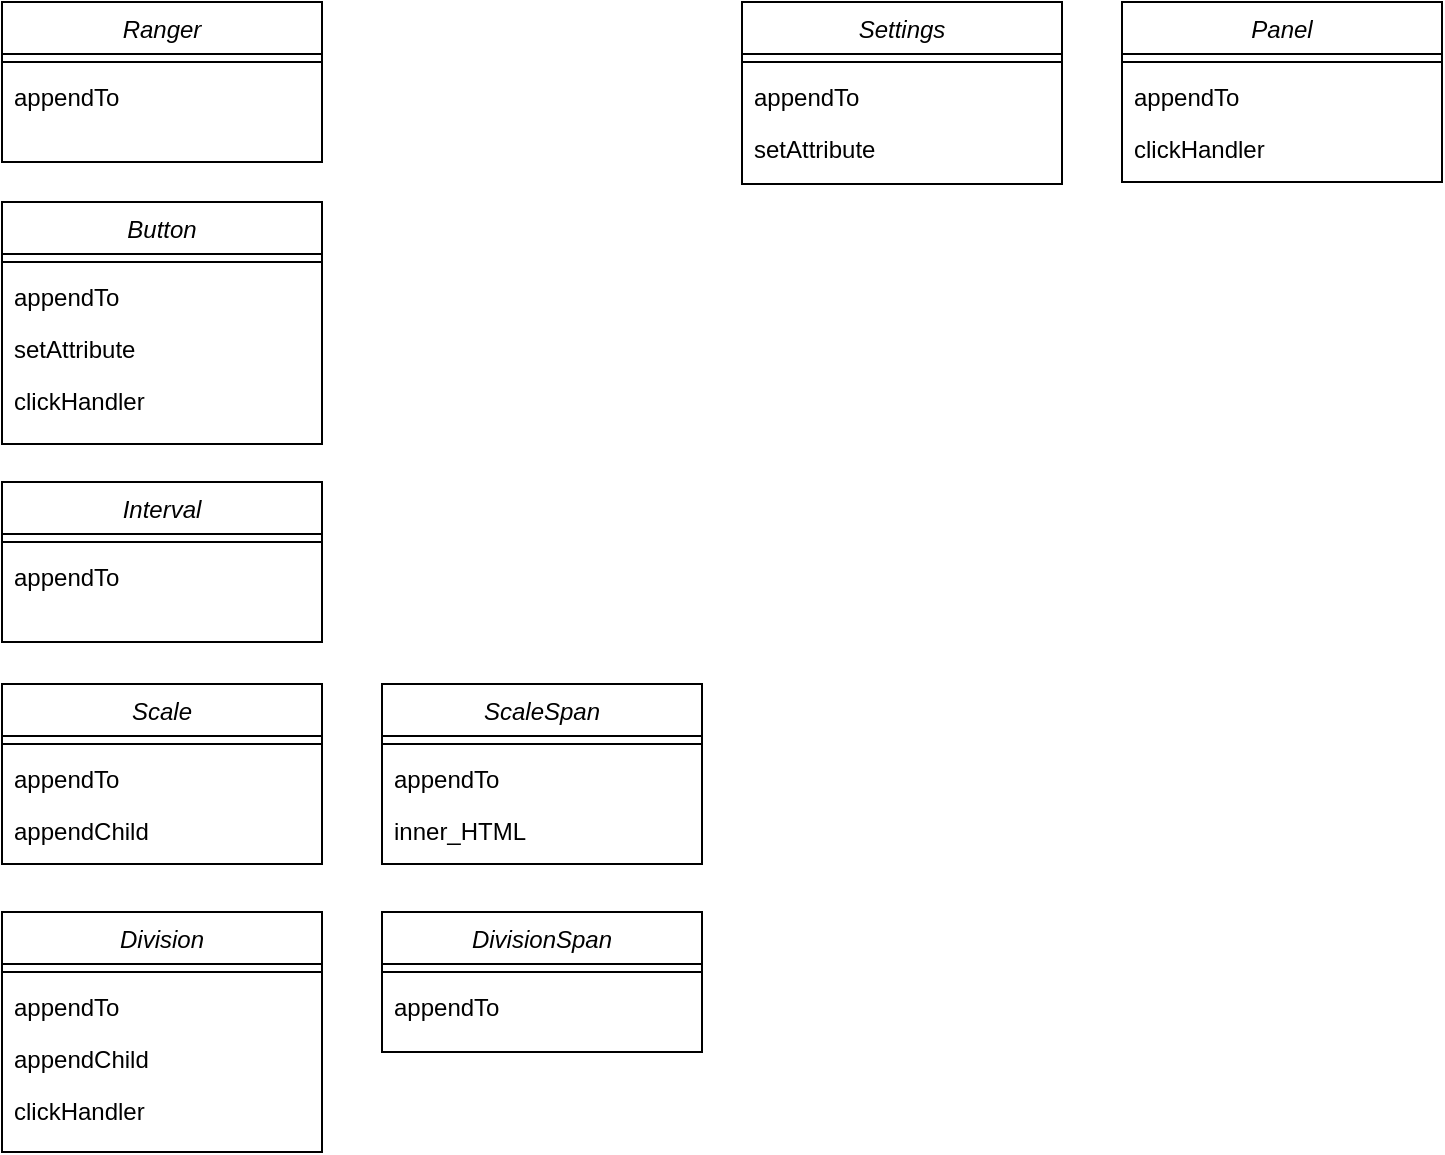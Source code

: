 <mxfile version="16.5.6" type="github">
  <diagram id="4oNHksPGrtwB8nCwJLuN" name="Page-1">
    <mxGraphModel dx="1102" dy="622" grid="1" gridSize="10" guides="1" tooltips="1" connect="1" arrows="1" fold="1" page="1" pageScale="1" pageWidth="827" pageHeight="1169" math="0" shadow="0">
      <root>
        <mxCell id="0" />
        <mxCell id="1" parent="0" />
        <mxCell id="jK2L7hYgHB_cqlz21hnX-1" value="Ranger" style="swimlane;fontStyle=2;align=center;verticalAlign=top;childLayout=stackLayout;horizontal=1;startSize=26;horizontalStack=0;resizeParent=1;resizeLast=0;collapsible=1;marginBottom=0;rounded=0;shadow=0;strokeWidth=1;" vertex="1" parent="1">
          <mxGeometry x="70" y="60" width="160" height="80" as="geometry">
            <mxRectangle x="230" y="140" width="160" height="26" as="alternateBounds" />
          </mxGeometry>
        </mxCell>
        <mxCell id="jK2L7hYgHB_cqlz21hnX-2" value="" style="line;html=1;strokeWidth=1;align=left;verticalAlign=middle;spacingTop=-1;spacingLeft=3;spacingRight=3;rotatable=0;labelPosition=right;points=[];portConstraint=eastwest;" vertex="1" parent="jK2L7hYgHB_cqlz21hnX-1">
          <mxGeometry y="26" width="160" height="8" as="geometry" />
        </mxCell>
        <mxCell id="jK2L7hYgHB_cqlz21hnX-3" value="appendTo" style="text;align=left;verticalAlign=top;spacingLeft=4;spacingRight=4;overflow=hidden;rotatable=0;points=[[0,0.5],[1,0.5]];portConstraint=eastwest;" vertex="1" parent="jK2L7hYgHB_cqlz21hnX-1">
          <mxGeometry y="34" width="160" height="26" as="geometry" />
        </mxCell>
        <mxCell id="jK2L7hYgHB_cqlz21hnX-4" value="Interval" style="swimlane;fontStyle=2;align=center;verticalAlign=top;childLayout=stackLayout;horizontal=1;startSize=26;horizontalStack=0;resizeParent=1;resizeLast=0;collapsible=1;marginBottom=0;rounded=0;shadow=0;strokeWidth=1;" vertex="1" parent="1">
          <mxGeometry x="70" y="300" width="160" height="80" as="geometry">
            <mxRectangle x="230" y="140" width="160" height="26" as="alternateBounds" />
          </mxGeometry>
        </mxCell>
        <mxCell id="jK2L7hYgHB_cqlz21hnX-5" value="" style="line;html=1;strokeWidth=1;align=left;verticalAlign=middle;spacingTop=-1;spacingLeft=3;spacingRight=3;rotatable=0;labelPosition=right;points=[];portConstraint=eastwest;" vertex="1" parent="jK2L7hYgHB_cqlz21hnX-4">
          <mxGeometry y="26" width="160" height="8" as="geometry" />
        </mxCell>
        <mxCell id="jK2L7hYgHB_cqlz21hnX-6" value="appendTo" style="text;align=left;verticalAlign=top;spacingLeft=4;spacingRight=4;overflow=hidden;rotatable=0;points=[[0,0.5],[1,0.5]];portConstraint=eastwest;" vertex="1" parent="jK2L7hYgHB_cqlz21hnX-4">
          <mxGeometry y="34" width="160" height="26" as="geometry" />
        </mxCell>
        <mxCell id="jK2L7hYgHB_cqlz21hnX-7" value="Button" style="swimlane;fontStyle=2;align=center;verticalAlign=top;childLayout=stackLayout;horizontal=1;startSize=26;horizontalStack=0;resizeParent=1;resizeLast=0;collapsible=1;marginBottom=0;rounded=0;shadow=0;strokeWidth=1;" vertex="1" parent="1">
          <mxGeometry x="70" y="160" width="160" height="121" as="geometry">
            <mxRectangle x="230" y="140" width="160" height="26" as="alternateBounds" />
          </mxGeometry>
        </mxCell>
        <mxCell id="jK2L7hYgHB_cqlz21hnX-8" value="" style="line;html=1;strokeWidth=1;align=left;verticalAlign=middle;spacingTop=-1;spacingLeft=3;spacingRight=3;rotatable=0;labelPosition=right;points=[];portConstraint=eastwest;" vertex="1" parent="jK2L7hYgHB_cqlz21hnX-7">
          <mxGeometry y="26" width="160" height="8" as="geometry" />
        </mxCell>
        <mxCell id="jK2L7hYgHB_cqlz21hnX-9" value="appendTo" style="text;align=left;verticalAlign=top;spacingLeft=4;spacingRight=4;overflow=hidden;rotatable=0;points=[[0,0.5],[1,0.5]];portConstraint=eastwest;" vertex="1" parent="jK2L7hYgHB_cqlz21hnX-7">
          <mxGeometry y="34" width="160" height="26" as="geometry" />
        </mxCell>
        <mxCell id="jK2L7hYgHB_cqlz21hnX-10" value="setAttribute" style="text;align=left;verticalAlign=top;spacingLeft=4;spacingRight=4;overflow=hidden;rotatable=0;points=[[0,0.5],[1,0.5]];portConstraint=eastwest;" vertex="1" parent="jK2L7hYgHB_cqlz21hnX-7">
          <mxGeometry y="60" width="160" height="26" as="geometry" />
        </mxCell>
        <mxCell id="jK2L7hYgHB_cqlz21hnX-11" value="clickHandler" style="text;align=left;verticalAlign=top;spacingLeft=4;spacingRight=4;overflow=hidden;rotatable=0;points=[[0,0.5],[1,0.5]];portConstraint=eastwest;" vertex="1" parent="jK2L7hYgHB_cqlz21hnX-7">
          <mxGeometry y="86" width="160" height="26" as="geometry" />
        </mxCell>
        <mxCell id="jK2L7hYgHB_cqlz21hnX-12" value="Scale" style="swimlane;fontStyle=2;align=center;verticalAlign=top;childLayout=stackLayout;horizontal=1;startSize=26;horizontalStack=0;resizeParent=1;resizeLast=0;collapsible=1;marginBottom=0;rounded=0;shadow=0;strokeWidth=1;" vertex="1" parent="1">
          <mxGeometry x="70" y="401" width="160" height="90" as="geometry">
            <mxRectangle x="230" y="140" width="160" height="26" as="alternateBounds" />
          </mxGeometry>
        </mxCell>
        <mxCell id="jK2L7hYgHB_cqlz21hnX-13" value="" style="line;html=1;strokeWidth=1;align=left;verticalAlign=middle;spacingTop=-1;spacingLeft=3;spacingRight=3;rotatable=0;labelPosition=right;points=[];portConstraint=eastwest;" vertex="1" parent="jK2L7hYgHB_cqlz21hnX-12">
          <mxGeometry y="26" width="160" height="8" as="geometry" />
        </mxCell>
        <mxCell id="jK2L7hYgHB_cqlz21hnX-14" value="appendTo" style="text;align=left;verticalAlign=top;spacingLeft=4;spacingRight=4;overflow=hidden;rotatable=0;points=[[0,0.5],[1,0.5]];portConstraint=eastwest;" vertex="1" parent="jK2L7hYgHB_cqlz21hnX-12">
          <mxGeometry y="34" width="160" height="26" as="geometry" />
        </mxCell>
        <mxCell id="jK2L7hYgHB_cqlz21hnX-15" value="appendChild" style="text;align=left;verticalAlign=top;spacingLeft=4;spacingRight=4;overflow=hidden;rotatable=0;points=[[0,0.5],[1,0.5]];portConstraint=eastwest;" vertex="1" parent="jK2L7hYgHB_cqlz21hnX-12">
          <mxGeometry y="60" width="160" height="26" as="geometry" />
        </mxCell>
        <mxCell id="jK2L7hYgHB_cqlz21hnX-16" value="ScaleSpan" style="swimlane;fontStyle=2;align=center;verticalAlign=top;childLayout=stackLayout;horizontal=1;startSize=26;horizontalStack=0;resizeParent=1;resizeLast=0;collapsible=1;marginBottom=0;rounded=0;shadow=0;strokeWidth=1;" vertex="1" parent="1">
          <mxGeometry x="260" y="401" width="160" height="90" as="geometry">
            <mxRectangle x="230" y="140" width="160" height="26" as="alternateBounds" />
          </mxGeometry>
        </mxCell>
        <mxCell id="jK2L7hYgHB_cqlz21hnX-17" value="" style="line;html=1;strokeWidth=1;align=left;verticalAlign=middle;spacingTop=-1;spacingLeft=3;spacingRight=3;rotatable=0;labelPosition=right;points=[];portConstraint=eastwest;" vertex="1" parent="jK2L7hYgHB_cqlz21hnX-16">
          <mxGeometry y="26" width="160" height="8" as="geometry" />
        </mxCell>
        <mxCell id="jK2L7hYgHB_cqlz21hnX-18" value="appendTo" style="text;align=left;verticalAlign=top;spacingLeft=4;spacingRight=4;overflow=hidden;rotatable=0;points=[[0,0.5],[1,0.5]];portConstraint=eastwest;" vertex="1" parent="jK2L7hYgHB_cqlz21hnX-16">
          <mxGeometry y="34" width="160" height="26" as="geometry" />
        </mxCell>
        <mxCell id="jK2L7hYgHB_cqlz21hnX-19" value="inner_HTML" style="text;align=left;verticalAlign=top;spacingLeft=4;spacingRight=4;overflow=hidden;rotatable=0;points=[[0,0.5],[1,0.5]];portConstraint=eastwest;" vertex="1" parent="jK2L7hYgHB_cqlz21hnX-16">
          <mxGeometry y="60" width="160" height="26" as="geometry" />
        </mxCell>
        <mxCell id="jK2L7hYgHB_cqlz21hnX-20" value="Division" style="swimlane;fontStyle=2;align=center;verticalAlign=top;childLayout=stackLayout;horizontal=1;startSize=26;horizontalStack=0;resizeParent=1;resizeLast=0;collapsible=1;marginBottom=0;rounded=0;shadow=0;strokeWidth=1;" vertex="1" parent="1">
          <mxGeometry x="70" y="515" width="160" height="120" as="geometry">
            <mxRectangle x="230" y="140" width="160" height="26" as="alternateBounds" />
          </mxGeometry>
        </mxCell>
        <mxCell id="jK2L7hYgHB_cqlz21hnX-21" value="" style="line;html=1;strokeWidth=1;align=left;verticalAlign=middle;spacingTop=-1;spacingLeft=3;spacingRight=3;rotatable=0;labelPosition=right;points=[];portConstraint=eastwest;" vertex="1" parent="jK2L7hYgHB_cqlz21hnX-20">
          <mxGeometry y="26" width="160" height="8" as="geometry" />
        </mxCell>
        <mxCell id="jK2L7hYgHB_cqlz21hnX-22" value="appendTo" style="text;align=left;verticalAlign=top;spacingLeft=4;spacingRight=4;overflow=hidden;rotatable=0;points=[[0,0.5],[1,0.5]];portConstraint=eastwest;" vertex="1" parent="jK2L7hYgHB_cqlz21hnX-20">
          <mxGeometry y="34" width="160" height="26" as="geometry" />
        </mxCell>
        <mxCell id="jK2L7hYgHB_cqlz21hnX-23" value="appendChild" style="text;align=left;verticalAlign=top;spacingLeft=4;spacingRight=4;overflow=hidden;rotatable=0;points=[[0,0.5],[1,0.5]];portConstraint=eastwest;" vertex="1" parent="jK2L7hYgHB_cqlz21hnX-20">
          <mxGeometry y="60" width="160" height="26" as="geometry" />
        </mxCell>
        <mxCell id="jK2L7hYgHB_cqlz21hnX-24" value="clickHandler" style="text;align=left;verticalAlign=top;spacingLeft=4;spacingRight=4;overflow=hidden;rotatable=0;points=[[0,0.5],[1,0.5]];portConstraint=eastwest;" vertex="1" parent="jK2L7hYgHB_cqlz21hnX-20">
          <mxGeometry y="86" width="160" height="26" as="geometry" />
        </mxCell>
        <mxCell id="jK2L7hYgHB_cqlz21hnX-25" value="DivisionSpan" style="swimlane;fontStyle=2;align=center;verticalAlign=top;childLayout=stackLayout;horizontal=1;startSize=26;horizontalStack=0;resizeParent=1;resizeLast=0;collapsible=1;marginBottom=0;rounded=0;shadow=0;strokeWidth=1;" vertex="1" parent="1">
          <mxGeometry x="260" y="515" width="160" height="70" as="geometry">
            <mxRectangle x="230" y="140" width="160" height="26" as="alternateBounds" />
          </mxGeometry>
        </mxCell>
        <mxCell id="jK2L7hYgHB_cqlz21hnX-26" value="" style="line;html=1;strokeWidth=1;align=left;verticalAlign=middle;spacingTop=-1;spacingLeft=3;spacingRight=3;rotatable=0;labelPosition=right;points=[];portConstraint=eastwest;" vertex="1" parent="jK2L7hYgHB_cqlz21hnX-25">
          <mxGeometry y="26" width="160" height="8" as="geometry" />
        </mxCell>
        <mxCell id="jK2L7hYgHB_cqlz21hnX-27" value="appendTo" style="text;align=left;verticalAlign=top;spacingLeft=4;spacingRight=4;overflow=hidden;rotatable=0;points=[[0,0.5],[1,0.5]];portConstraint=eastwest;" vertex="1" parent="jK2L7hYgHB_cqlz21hnX-25">
          <mxGeometry y="34" width="160" height="26" as="geometry" />
        </mxCell>
        <mxCell id="jK2L7hYgHB_cqlz21hnX-28" value="Panel" style="swimlane;fontStyle=2;align=center;verticalAlign=top;childLayout=stackLayout;horizontal=1;startSize=26;horizontalStack=0;resizeParent=1;resizeLast=0;collapsible=1;marginBottom=0;rounded=0;shadow=0;strokeWidth=1;" vertex="1" parent="1">
          <mxGeometry x="630" y="60" width="160" height="90" as="geometry">
            <mxRectangle x="230" y="140" width="160" height="26" as="alternateBounds" />
          </mxGeometry>
        </mxCell>
        <mxCell id="jK2L7hYgHB_cqlz21hnX-29" value="" style="line;html=1;strokeWidth=1;align=left;verticalAlign=middle;spacingTop=-1;spacingLeft=3;spacingRight=3;rotatable=0;labelPosition=right;points=[];portConstraint=eastwest;" vertex="1" parent="jK2L7hYgHB_cqlz21hnX-28">
          <mxGeometry y="26" width="160" height="8" as="geometry" />
        </mxCell>
        <mxCell id="jK2L7hYgHB_cqlz21hnX-30" value="appendTo" style="text;align=left;verticalAlign=top;spacingLeft=4;spacingRight=4;overflow=hidden;rotatable=0;points=[[0,0.5],[1,0.5]];portConstraint=eastwest;" vertex="1" parent="jK2L7hYgHB_cqlz21hnX-28">
          <mxGeometry y="34" width="160" height="26" as="geometry" />
        </mxCell>
        <mxCell id="jK2L7hYgHB_cqlz21hnX-31" value="clickHandler" style="text;align=left;verticalAlign=top;spacingLeft=4;spacingRight=4;overflow=hidden;rotatable=0;points=[[0,0.5],[1,0.5]];portConstraint=eastwest;" vertex="1" parent="jK2L7hYgHB_cqlz21hnX-28">
          <mxGeometry y="60" width="160" height="26" as="geometry" />
        </mxCell>
        <mxCell id="jK2L7hYgHB_cqlz21hnX-32" value="Settings" style="swimlane;fontStyle=2;align=center;verticalAlign=top;childLayout=stackLayout;horizontal=1;startSize=26;horizontalStack=0;resizeParent=1;resizeLast=0;collapsible=1;marginBottom=0;rounded=0;shadow=0;strokeWidth=1;" vertex="1" parent="1">
          <mxGeometry x="440" y="60" width="160" height="91" as="geometry">
            <mxRectangle x="230" y="140" width="160" height="26" as="alternateBounds" />
          </mxGeometry>
        </mxCell>
        <mxCell id="jK2L7hYgHB_cqlz21hnX-33" value="" style="line;html=1;strokeWidth=1;align=left;verticalAlign=middle;spacingTop=-1;spacingLeft=3;spacingRight=3;rotatable=0;labelPosition=right;points=[];portConstraint=eastwest;" vertex="1" parent="jK2L7hYgHB_cqlz21hnX-32">
          <mxGeometry y="26" width="160" height="8" as="geometry" />
        </mxCell>
        <mxCell id="jK2L7hYgHB_cqlz21hnX-34" value="appendTo" style="text;align=left;verticalAlign=top;spacingLeft=4;spacingRight=4;overflow=hidden;rotatable=0;points=[[0,0.5],[1,0.5]];portConstraint=eastwest;" vertex="1" parent="jK2L7hYgHB_cqlz21hnX-32">
          <mxGeometry y="34" width="160" height="26" as="geometry" />
        </mxCell>
        <mxCell id="jK2L7hYgHB_cqlz21hnX-35" value="setAttribute" style="text;align=left;verticalAlign=top;spacingLeft=4;spacingRight=4;overflow=hidden;rotatable=0;points=[[0,0.5],[1,0.5]];portConstraint=eastwest;" vertex="1" parent="jK2L7hYgHB_cqlz21hnX-32">
          <mxGeometry y="60" width="160" height="26" as="geometry" />
        </mxCell>
      </root>
    </mxGraphModel>
  </diagram>
</mxfile>
